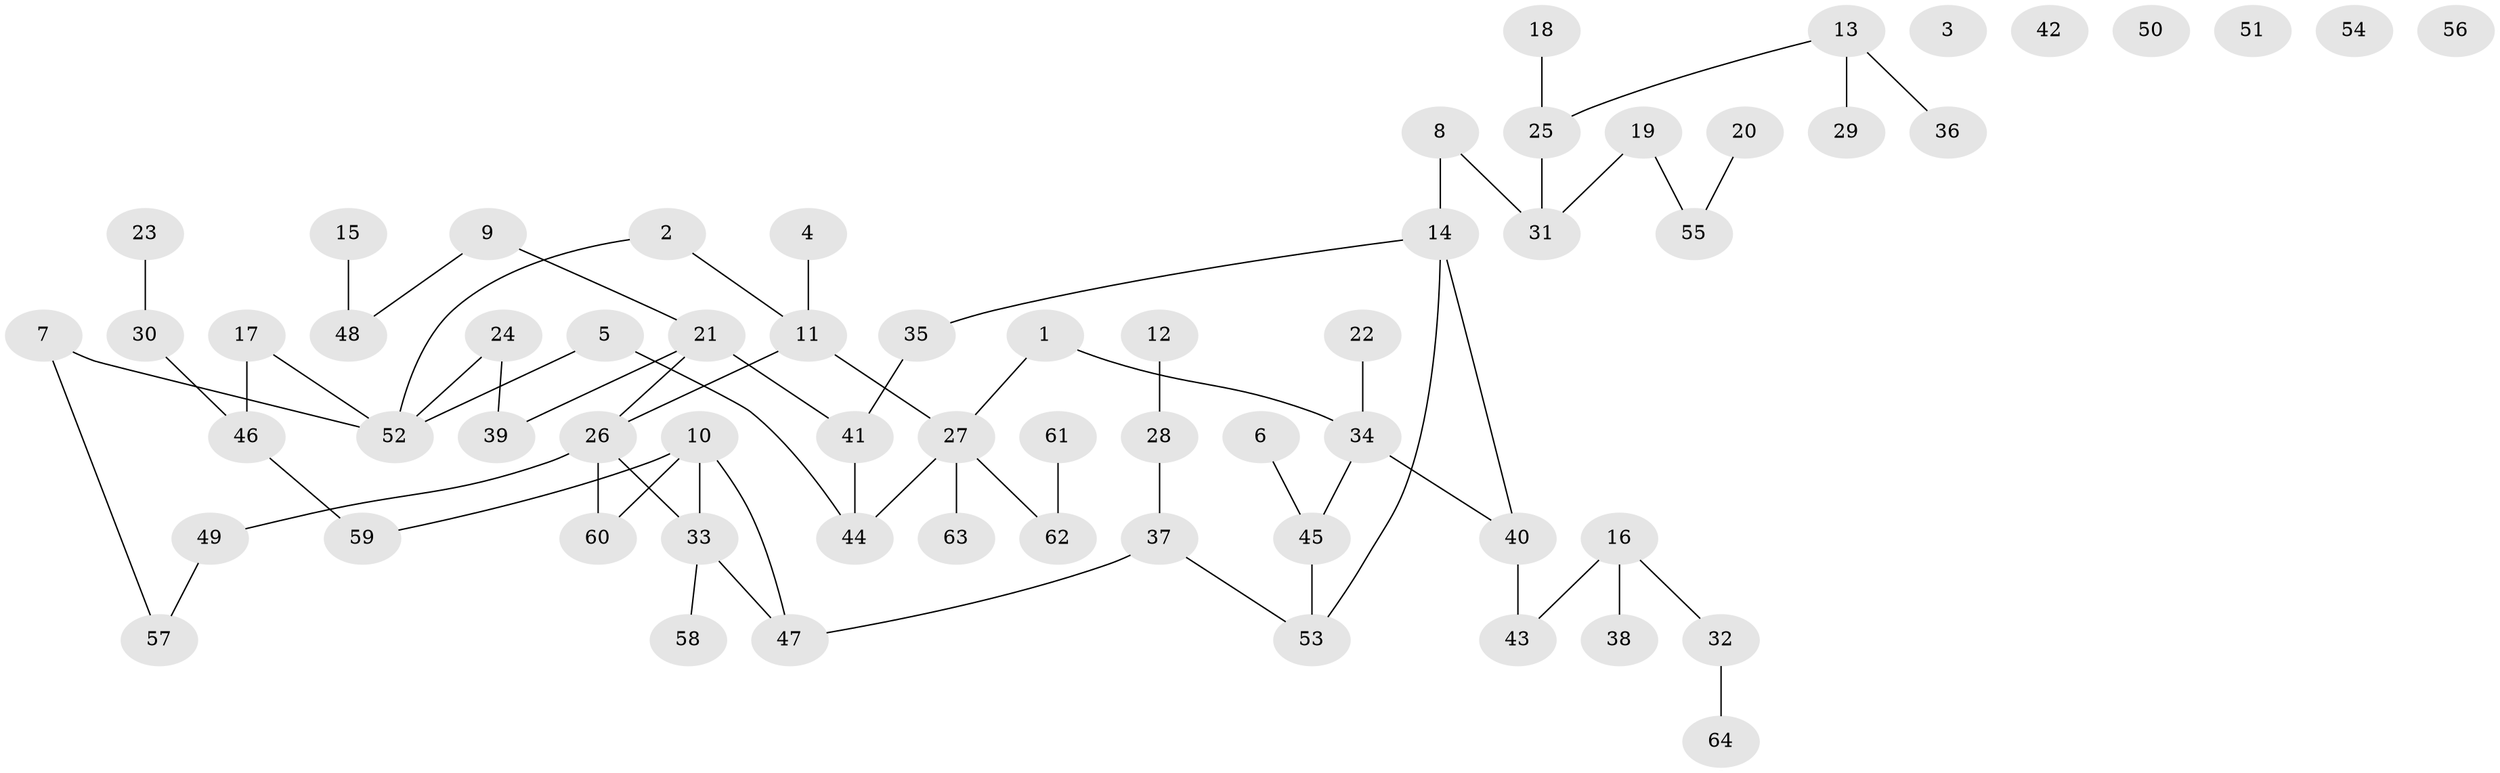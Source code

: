 // Generated by graph-tools (version 1.1) at 2025/33/03/09/25 02:33:43]
// undirected, 64 vertices, 67 edges
graph export_dot {
graph [start="1"]
  node [color=gray90,style=filled];
  1;
  2;
  3;
  4;
  5;
  6;
  7;
  8;
  9;
  10;
  11;
  12;
  13;
  14;
  15;
  16;
  17;
  18;
  19;
  20;
  21;
  22;
  23;
  24;
  25;
  26;
  27;
  28;
  29;
  30;
  31;
  32;
  33;
  34;
  35;
  36;
  37;
  38;
  39;
  40;
  41;
  42;
  43;
  44;
  45;
  46;
  47;
  48;
  49;
  50;
  51;
  52;
  53;
  54;
  55;
  56;
  57;
  58;
  59;
  60;
  61;
  62;
  63;
  64;
  1 -- 27;
  1 -- 34;
  2 -- 11;
  2 -- 52;
  4 -- 11;
  5 -- 44;
  5 -- 52;
  6 -- 45;
  7 -- 52;
  7 -- 57;
  8 -- 14;
  8 -- 31;
  9 -- 21;
  9 -- 48;
  10 -- 33;
  10 -- 47;
  10 -- 59;
  10 -- 60;
  11 -- 26;
  11 -- 27;
  12 -- 28;
  13 -- 25;
  13 -- 29;
  13 -- 36;
  14 -- 35;
  14 -- 40;
  14 -- 53;
  15 -- 48;
  16 -- 32;
  16 -- 38;
  16 -- 43;
  17 -- 46;
  17 -- 52;
  18 -- 25;
  19 -- 31;
  19 -- 55;
  20 -- 55;
  21 -- 26;
  21 -- 39;
  21 -- 41;
  22 -- 34;
  23 -- 30;
  24 -- 39;
  24 -- 52;
  25 -- 31;
  26 -- 33;
  26 -- 49;
  26 -- 60;
  27 -- 44;
  27 -- 62;
  27 -- 63;
  28 -- 37;
  30 -- 46;
  32 -- 64;
  33 -- 47;
  33 -- 58;
  34 -- 40;
  34 -- 45;
  35 -- 41;
  37 -- 47;
  37 -- 53;
  40 -- 43;
  41 -- 44;
  45 -- 53;
  46 -- 59;
  49 -- 57;
  61 -- 62;
}
